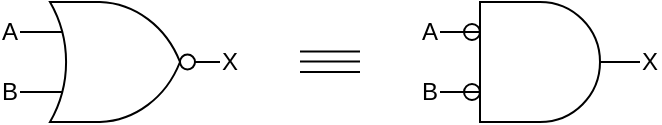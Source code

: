 <mxfile version="28.2.1">
  <diagram name="Page-1" id="_tPkWywT0ir11SWtcuY9">
    <mxGraphModel dx="648" dy="364" grid="1" gridSize="10" guides="1" tooltips="1" connect="1" arrows="1" fold="1" page="1" pageScale="1" pageWidth="827" pageHeight="1169" math="0" shadow="0">
      <root>
        <mxCell id="0" />
        <mxCell id="1" parent="0" />
        <mxCell id="AKFyR6e9YBxYkag5AaTv-2" value="A" style="text;html=1;align=center;verticalAlign=middle;whiteSpace=wrap;rounded=0;" parent="1" vertex="1">
          <mxGeometry x="130" y="90" width="10" height="10" as="geometry" />
        </mxCell>
        <mxCell id="AKFyR6e9YBxYkag5AaTv-3" value="B" style="text;html=1;align=center;verticalAlign=middle;whiteSpace=wrap;rounded=0;" parent="1" vertex="1">
          <mxGeometry x="130" y="120" width="10" height="10" as="geometry" />
        </mxCell>
        <mxCell id="AKFyR6e9YBxYkag5AaTv-4" value="X" style="text;html=1;align=center;verticalAlign=middle;whiteSpace=wrap;rounded=0;" parent="1" vertex="1">
          <mxGeometry x="240" y="105" width="10" height="10" as="geometry" />
        </mxCell>
        <mxCell id="rZG7IXcRPpc-4h_geA1z-2" value="" style="verticalLabelPosition=bottom;shadow=0;dashed=0;align=center;html=1;verticalAlign=top;shape=mxgraph.electrical.logic_gates.inverting_contact;" parent="1" vertex="1">
          <mxGeometry x="361" y="90" width="10" height="10" as="geometry" />
        </mxCell>
        <mxCell id="rZG7IXcRPpc-4h_geA1z-3" value="" style="verticalLabelPosition=bottom;shadow=0;dashed=0;align=center;html=1;verticalAlign=top;shape=mxgraph.electrical.logic_gates.inverting_contact;" parent="1" vertex="1">
          <mxGeometry x="361" y="120" width="10" height="10" as="geometry" />
        </mxCell>
        <mxCell id="rZG7IXcRPpc-4h_geA1z-4" value="A" style="text;html=1;align=center;verticalAlign=middle;whiteSpace=wrap;rounded=0;" parent="1" vertex="1">
          <mxGeometry x="340" y="90" width="10" height="10" as="geometry" />
        </mxCell>
        <mxCell id="rZG7IXcRPpc-4h_geA1z-5" value="B" style="text;html=1;align=center;verticalAlign=middle;whiteSpace=wrap;rounded=0;" parent="1" vertex="1">
          <mxGeometry x="340" y="120" width="10" height="10" as="geometry" />
        </mxCell>
        <mxCell id="rZG7IXcRPpc-4h_geA1z-6" value="X" style="text;html=1;align=center;verticalAlign=middle;whiteSpace=wrap;rounded=0;" parent="1" vertex="1">
          <mxGeometry x="450" y="105" width="10" height="10" as="geometry" />
        </mxCell>
        <mxCell id="rZG7IXcRPpc-4h_geA1z-7" value="" style="endArrow=none;html=1;rounded=0;" parent="1" edge="1">
          <mxGeometry width="50" height="50" relative="1" as="geometry">
            <mxPoint x="280" y="109.8" as="sourcePoint" />
            <mxPoint x="310" y="109.8" as="targetPoint" />
          </mxGeometry>
        </mxCell>
        <mxCell id="rZG7IXcRPpc-4h_geA1z-8" value="" style="endArrow=none;html=1;rounded=0;" parent="1" edge="1">
          <mxGeometry width="50" height="50" relative="1" as="geometry">
            <mxPoint x="280" y="115" as="sourcePoint" />
            <mxPoint x="310" y="115" as="targetPoint" />
          </mxGeometry>
        </mxCell>
        <mxCell id="rZG7IXcRPpc-4h_geA1z-9" value="" style="endArrow=none;html=1;rounded=0;" parent="1" edge="1">
          <mxGeometry width="50" height="50" relative="1" as="geometry">
            <mxPoint x="280" y="104.77" as="sourcePoint" />
            <mxPoint x="310" y="104.77" as="targetPoint" />
          </mxGeometry>
        </mxCell>
        <mxCell id="eFO0AjTclFqlvpKdfzgn-1" value="" style="verticalLabelPosition=bottom;shadow=0;dashed=0;align=center;html=1;verticalAlign=top;shape=mxgraph.electrical.logic_gates.logic_gate;operation=or;negating=1;negSize=0.15;" vertex="1" parent="1">
          <mxGeometry x="140" y="80" width="100" height="60" as="geometry" />
        </mxCell>
        <mxCell id="eFO0AjTclFqlvpKdfzgn-2" value="" style="verticalLabelPosition=bottom;shadow=0;dashed=0;align=center;html=1;verticalAlign=top;shape=mxgraph.electrical.logic_gates.logic_gate;operation=and;" vertex="1" parent="1">
          <mxGeometry x="350" y="80" width="100" height="60" as="geometry" />
        </mxCell>
      </root>
    </mxGraphModel>
  </diagram>
</mxfile>
